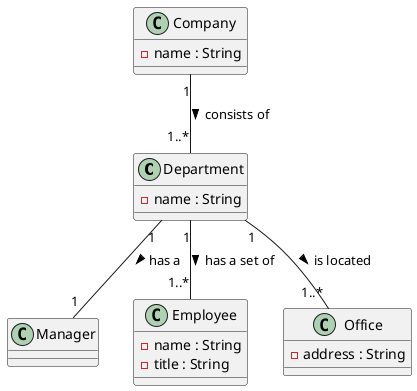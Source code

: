 @startuml ex1

Department "1" -- "1" Manager : has a >

Department "1" -- "1..*" Employee : has a set of >

Company "1" -- "1..*" Department : consists of >

Department "1" -- "1..*" Office : is located >

class Department{
    -name : String
}

class Employee{
    -name : String
    -title : String
}

class Company{
    -name : String
}

class Office{
    -address : String
}

@enduml
